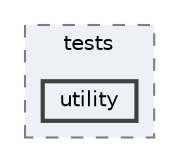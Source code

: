 digraph "C:/Users/Vıctus/Desktop/ce103-final/ce103-final-beyza-aydin-gokcenur-haymana-cpp/src/tests/utility"
{
 // INTERACTIVE_SVG=YES
 // LATEX_PDF_SIZE
  bgcolor="transparent";
  edge [fontname=Helvetica,fontsize=10,labelfontname=Helvetica,labelfontsize=10];
  node [fontname=Helvetica,fontsize=10,shape=box,height=0.2,width=0.4];
  compound=true
  subgraph clusterdir_dc28be5d1e59a91839c4db4ceda8e3c1 {
    graph [ bgcolor="#edf0f7", pencolor="grey50", label="tests", fontname=Helvetica,fontsize=10 style="filled,dashed", URL="dir_dc28be5d1e59a91839c4db4ceda8e3c1.html",tooltip=""]
  dir_b422006a201280f338d4ac492eedbe72 [label="utility", fillcolor="#edf0f7", color="grey25", style="filled,bold", URL="dir_b422006a201280f338d4ac492eedbe72.html",tooltip=""];
  }
}
